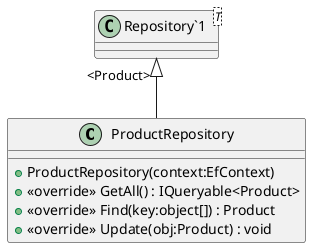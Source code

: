 @startuml
class ProductRepository {
    + ProductRepository(context:EfContext)
    + <<override>> GetAll() : IQueryable<Product>
    + <<override>> Find(key:object[]) : Product
    + <<override>> Update(obj:Product) : void
}
class "Repository`1"<T> {
}
"Repository`1" "<Product>" <|-- ProductRepository
@enduml
